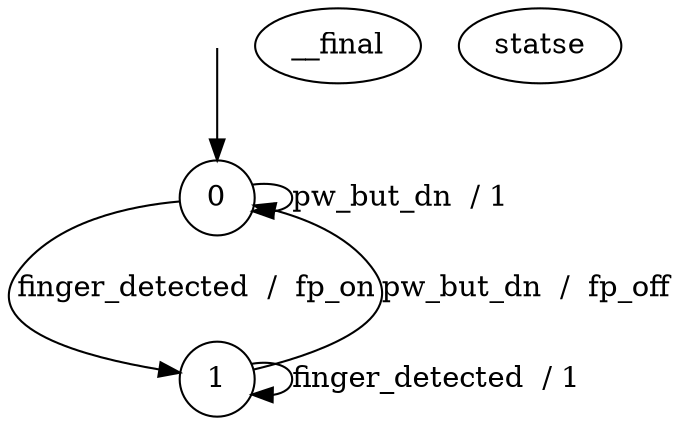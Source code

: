 digraph g {

	s0 [shape="circle" label="0"];
	s1 [shape="circle" label="1"];
	s0 -> s0 [label="pw_but_dn  / 1"];
	s0 -> s1 [label="finger_detected  /  fp_on"];
	s1 -> s0 [label="pw_but_dn  /  fp_off"];
	s1 -> s1 [label="finger_detected  / 1"];

__start0 [label="" shape="none" width="0" height="0"];
__start0 -> s0;
__final statse{
    s1

}

}
